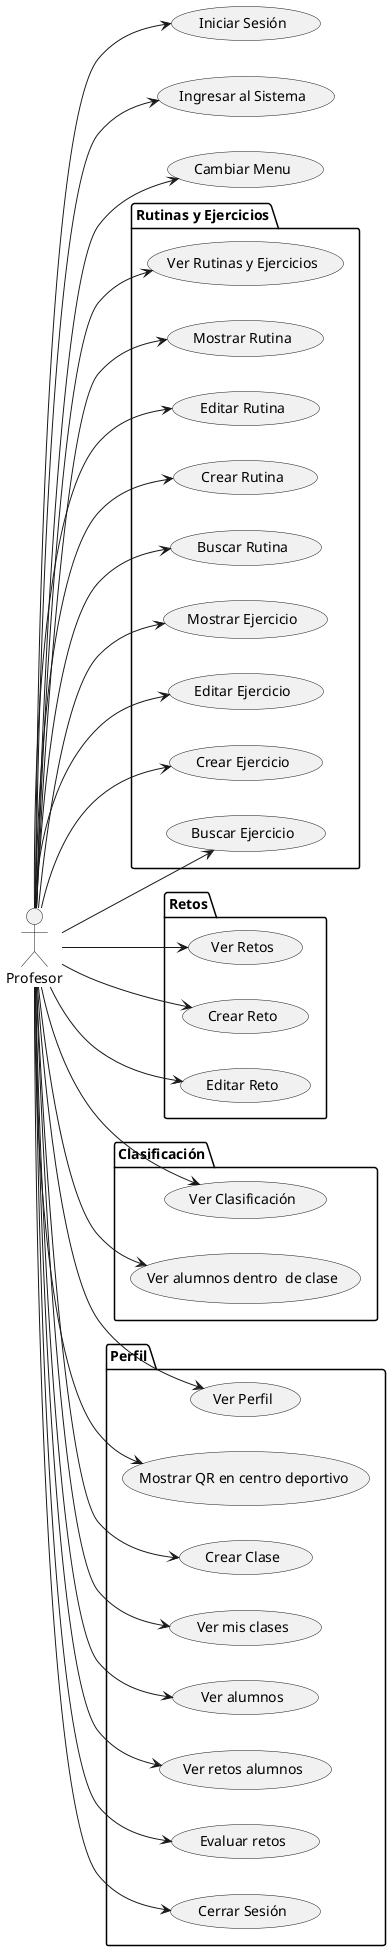 @startuml CdU_Profesor
left to right direction
actor Profesor

package "Rutinas y Ejercicios" {
    usecase "Ver Rutinas y Ejercicios" as CambiarARutinasYEjercicios

   
        usecase "Mostrar Rutina" as MostrarRutina
        usecase "Editar Rutina" as EditarRutina
        usecase "Crear Rutina" as CrearRutina
        usecase "Buscar Rutina" as BuscarRutina
    

   
        usecase "Mostrar Ejercicio" as MostrarEjercicio
        usecase "Editar Ejercicio" as EditarEjercicio
        usecase "Crear Ejercicio" as CrearEjercicio
        usecase "Buscar Ejercicio" as BuscarEjercicio
        
    
}

package "Retos" {
    usecase "Ver Retos" as CambiarARetos
    usecase "Crear Reto" as CrearReto
    usecase "Editar Reto" as EditarReto
}

package "Clasificación" {
    usecase "Ver Clasificación" as CambiarAClasificacion
    usecase "Ver alumnos dentro  de clase" as VerAlumnosDentroDeClase
}

package "Perfil" {
    usecase "Ver Perfil" as CambiarAPerfil
    usecase "Mostrar QR en centro deportivo" as MostrarQR

  
        usecase "Crear Clase" as CrearClase
        usecase "Ver mis clases" as VerMisClases
        usecase "Ver alumnos" as VerAlumnos
        usecase "Ver retos alumnos" as VerRetosAlumnos
        usecase "Evaluar retos" as EvaluarRetos
        usecase "Cerrar Sesión" as CerrarSesion
    
}


usecase "Iniciar Sesión" as IniciarSesion
usecase "Ingresar al Sistema" as IngresarAlSistema
usecase "Cambiar Menu" as CambiarMenu

Profesor --> IngresarAlSistema
Profesor --> IniciarSesion
Profesor --> CambiarMenu
Profesor --> CerrarSesion

Profesor --> CambiarARutinasYEjercicios
Profesor --> MostrarRutina
Profesor --> EditarRutina
Profesor --> CrearRutina
Profesor --> MostrarEjercicio
Profesor --> EditarEjercicio
Profesor --> CrearEjercicio
Profesor --> BuscarEjercicio
Profesor --> BuscarRutina
Profesor --> CambiarARetos
Profesor --> CrearReto
Profesor --> EditarReto

Profesor --> CambiarAClasificacion
Profesor --> VerAlumnosDentroDeClase

Profesor --> CambiarAPerfil
Profesor --> MostrarQR
Profesor --> CrearClase
Profesor --> VerMisClases
Profesor --> VerAlumnos
Profesor --> VerRetosAlumnos
Profesor --> EvaluarRetos

@enduml
